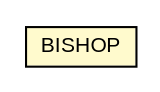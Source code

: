 #!/usr/local/bin/dot
#
# Class diagram 
# Generated by UMLGraph version R5_6 (http://www.umlgraph.org/)
#

digraph G {
	edge [fontname="arial",fontsize=10,labelfontname="arial",labelfontsize=10];
	node [fontname="arial",fontsize=10,shape=plaintext];
	nodesep=0.25;
	ranksep=0.5;
	// xml.third_party.jaxb.chessboard.dtos.BISHOP
	c9723 [label=<<table title="xml.third_party.jaxb.chessboard.dtos.BISHOP" border="0" cellborder="1" cellspacing="0" cellpadding="2" port="p" bgcolor="lemonChiffon" href="./BISHOP.html">
		<tr><td><table border="0" cellspacing="0" cellpadding="1">
<tr><td align="center" balign="center"> BISHOP </td></tr>
		</table></td></tr>
		</table>>, URL="./BISHOP.html", fontname="arial", fontcolor="black", fontsize=10.0];
}

